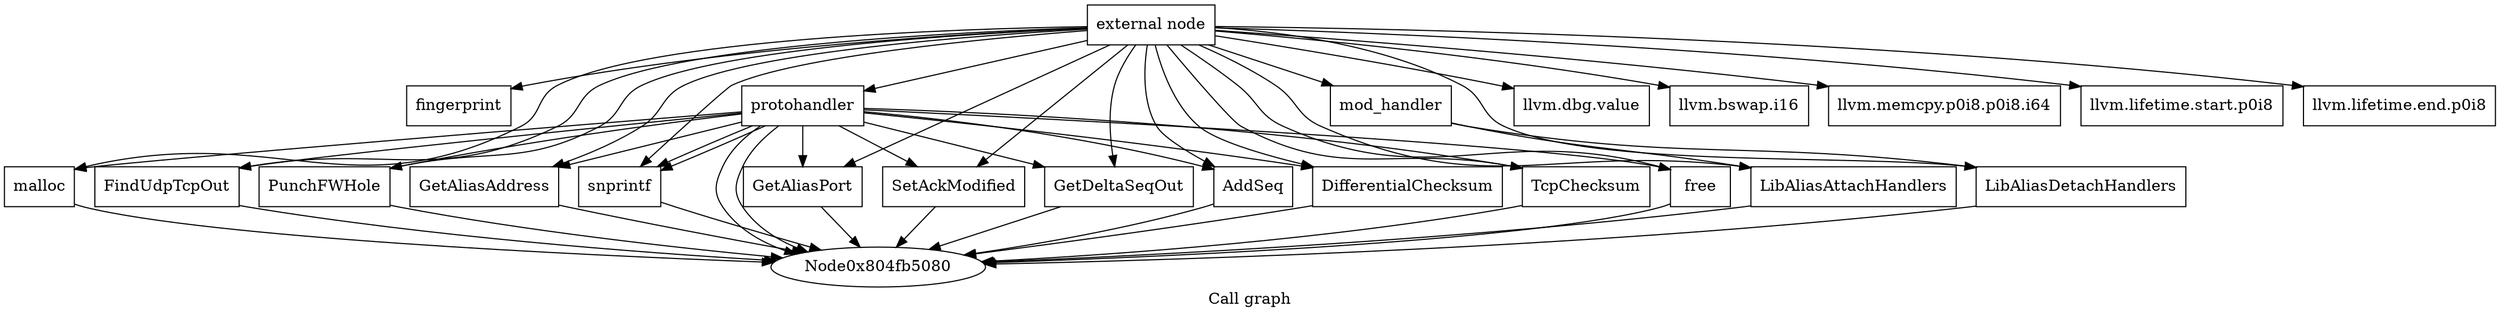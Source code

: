 digraph "Call graph" {
	label="Call graph";

	Node0x804fb5050 [shape=record,label="{external node}"];
	Node0x804fb5050 -> Node0x804fb50e0;
	Node0x804fb5050 -> Node0x804fb5140;
	Node0x804fb5050 -> Node0x804fb5620;
	Node0x804fb5050 -> Node0x804fb51a0;
	Node0x804fb5050 -> Node0x804fb5680;
	Node0x804fb5050 -> Node0x804fb5200;
	Node0x804fb5050 -> Node0x804fb5260;
	Node0x804fb5050 -> Node0x804fb52c0;
	Node0x804fb5050 -> Node0x804fb5320;
	Node0x804fb5050 -> Node0x804fb5380;
	Node0x804fb5050 -> Node0x804fb56e0;
	Node0x804fb5050 -> Node0x804fb53e0;
	Node0x804fb5050 -> Node0x804fb5440;
	Node0x804fb5050 -> Node0x804fb54a0;
	Node0x804fb5050 -> Node0x804fb5740;
	Node0x804fb5050 -> Node0x804fb5500;
	Node0x804fb5050 -> Node0x804fb57a0;
	Node0x804fb5050 -> Node0x804fb5560;
	Node0x804fb5050 -> Node0x804fb55c0;
	Node0x804fb5050 -> Node0x804fb5800;
	Node0x804fb5050 -> Node0x804fb5860;
	Node0x804fb5050 -> Node0x804fb58c0;
	Node0x804fb50e0 [shape=record,label="{fingerprint}"];
	Node0x804fb5140 [shape=record,label="{protohandler}"];
	Node0x804fb5140 -> Node0x804fb51a0;
	Node0x804fb5140 -> Node0x804fb5080;
	Node0x804fb5140 -> Node0x804fb5200;
	Node0x804fb5140 -> Node0x804fb5260;
	Node0x804fb5140 -> Node0x804fb52c0;
	Node0x804fb5140 -> Node0x804fb5080;
	Node0x804fb5140 -> Node0x804fb5320;
	Node0x804fb5140 -> Node0x804fb5380;
	Node0x804fb5140 -> Node0x804fb5320;
	Node0x804fb5140 -> Node0x804fb53e0;
	Node0x804fb5140 -> Node0x804fb5440;
	Node0x804fb5140 -> Node0x804fb54a0;
	Node0x804fb5140 -> Node0x804fb5500;
	Node0x804fb5140 -> Node0x804fb5560;
	Node0x804fb5140 -> Node0x804fb55c0;
	Node0x804fb5620 [shape=record,label="{llvm.dbg.value}"];
	Node0x804fb51a0 [shape=record,label="{malloc}"];
	Node0x804fb51a0 -> Node0x804fb5080;
	Node0x804fb5680 [shape=record,label="{llvm.bswap.i16}"];
	Node0x804fb5200 [shape=record,label="{FindUdpTcpOut}"];
	Node0x804fb5200 -> Node0x804fb5080;
	Node0x804fb5260 [shape=record,label="{PunchFWHole}"];
	Node0x804fb5260 -> Node0x804fb5080;
	Node0x804fb52c0 [shape=record,label="{GetAliasAddress}"];
	Node0x804fb52c0 -> Node0x804fb5080;
	Node0x804fb5320 [shape=record,label="{snprintf}"];
	Node0x804fb5320 -> Node0x804fb5080;
	Node0x804fb5380 [shape=record,label="{GetAliasPort}"];
	Node0x804fb5380 -> Node0x804fb5080;
	Node0x804fb56e0 [shape=record,label="{llvm.memcpy.p0i8.p0i8.i64}"];
	Node0x804fb53e0 [shape=record,label="{SetAckModified}"];
	Node0x804fb53e0 -> Node0x804fb5080;
	Node0x804fb5440 [shape=record,label="{GetDeltaSeqOut}"];
	Node0x804fb5440 -> Node0x804fb5080;
	Node0x804fb54a0 [shape=record,label="{AddSeq}"];
	Node0x804fb54a0 -> Node0x804fb5080;
	Node0x804fb5740 [shape=record,label="{llvm.lifetime.start.p0i8}"];
	Node0x804fb5500 [shape=record,label="{DifferentialChecksum}"];
	Node0x804fb5500 -> Node0x804fb5080;
	Node0x804fb57a0 [shape=record,label="{llvm.lifetime.end.p0i8}"];
	Node0x804fb5560 [shape=record,label="{TcpChecksum}"];
	Node0x804fb5560 -> Node0x804fb5080;
	Node0x804fb55c0 [shape=record,label="{free}"];
	Node0x804fb55c0 -> Node0x804fb5080;
	Node0x804fb5800 [shape=record,label="{mod_handler}"];
	Node0x804fb5800 -> Node0x804fb5860;
	Node0x804fb5800 -> Node0x804fb58c0;
	Node0x804fb5860 [shape=record,label="{LibAliasAttachHandlers}"];
	Node0x804fb5860 -> Node0x804fb5080;
	Node0x804fb58c0 [shape=record,label="{LibAliasDetachHandlers}"];
	Node0x804fb58c0 -> Node0x804fb5080;
}
